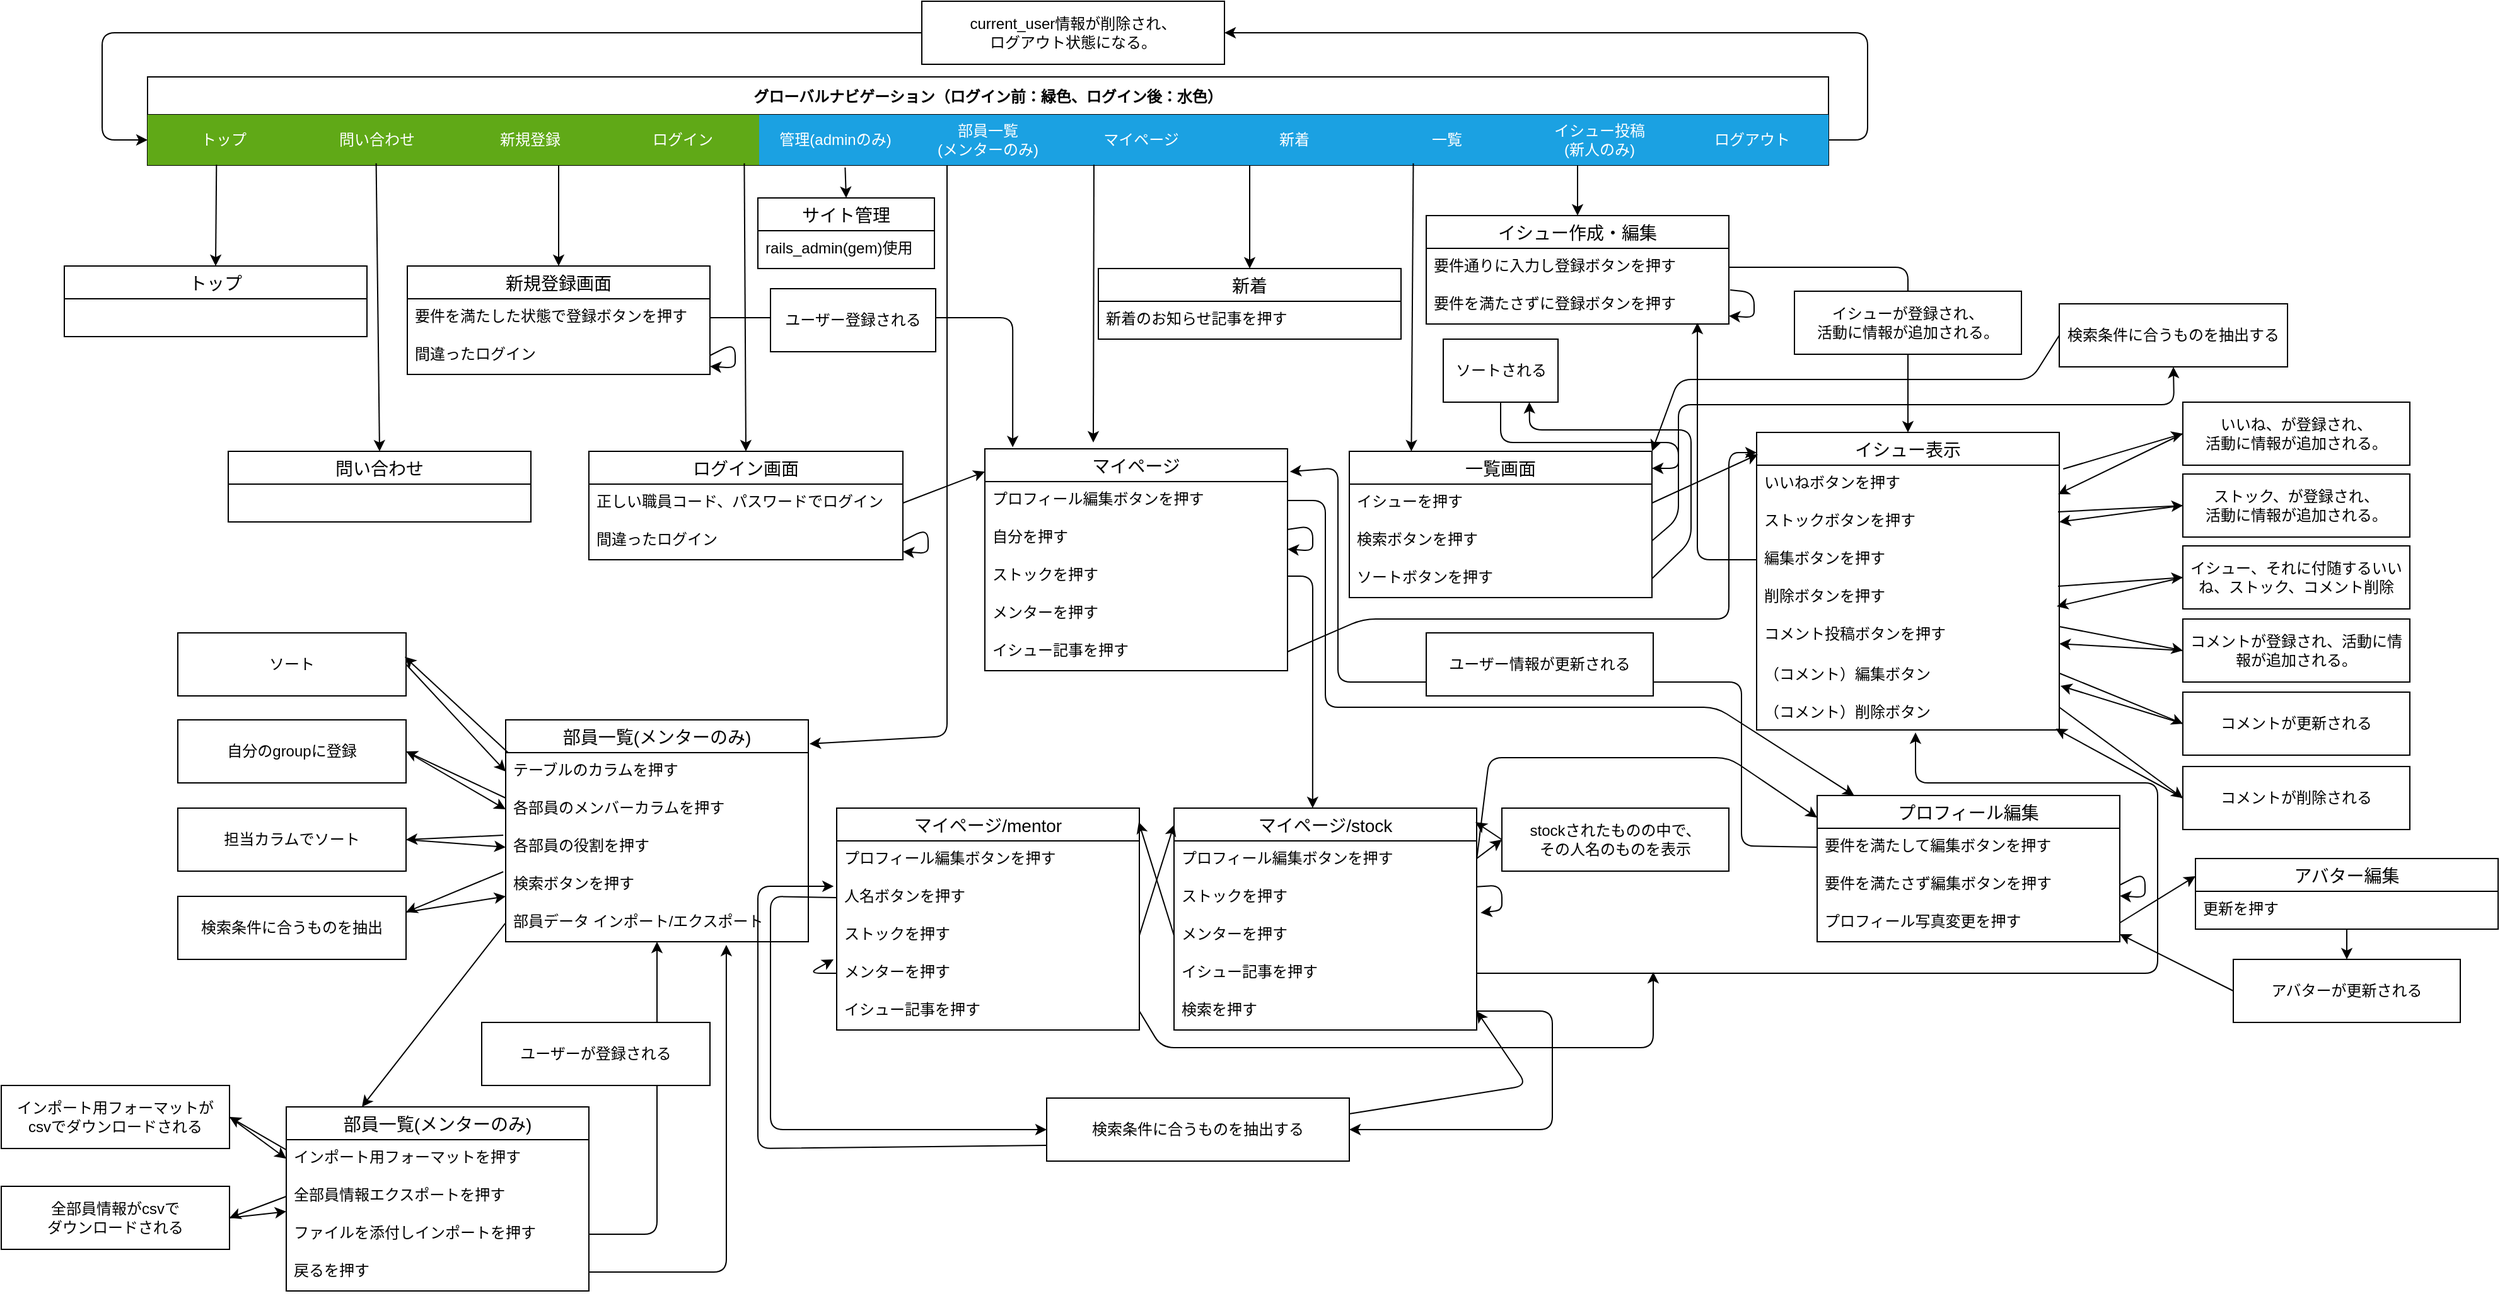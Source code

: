 <mxfile>
    <diagram id="cRrBwSt3j2hHvaJxoSrb" name="ページ1">
        <mxGraphModel dx="2307" dy="1293" grid="1" gridSize="10" guides="1" tooltips="1" connect="1" arrows="1" fold="1" page="1" pageScale="1" pageWidth="1169" pageHeight="827" background="#FFFFFF" math="0" shadow="0">
            <root>
                <mxCell id="0"/>
                <mxCell id="1" parent="0"/>
                <mxCell id="8" value="ログイン画面" style="swimlane;fontStyle=0;childLayout=stackLayout;horizontal=1;startSize=26;horizontalStack=0;resizeParent=1;resizeParentMax=0;resizeLast=0;collapsible=1;marginBottom=0;align=center;fontSize=14;" parent="1" vertex="1">
                    <mxGeometry x="-574" y="307" width="249" height="86" as="geometry"/>
                </mxCell>
                <mxCell id="9" value="正しい職員コード、パスワードでログイン" style="text;strokeColor=none;fillColor=none;spacingLeft=4;spacingRight=4;overflow=hidden;rotatable=0;points=[[0,0.5],[1,0.5]];portConstraint=eastwest;fontSize=12;" parent="8" vertex="1">
                    <mxGeometry y="26" width="249" height="30" as="geometry"/>
                </mxCell>
                <mxCell id="11" value="間違ったログイン" style="text;strokeColor=none;fillColor=none;spacingLeft=4;spacingRight=4;overflow=hidden;rotatable=0;points=[[0,0.5],[1,0.5]];portConstraint=eastwest;fontSize=12;" parent="8" vertex="1">
                    <mxGeometry y="56" width="249" height="30" as="geometry"/>
                </mxCell>
                <mxCell id="361" style="edgeStyle=none;html=1;exitX=1;exitY=0.5;exitDx=0;exitDy=0;" parent="8" source="11" target="11" edge="1">
                    <mxGeometry relative="1" as="geometry"/>
                </mxCell>
                <mxCell id="15" value="一覧画面" style="swimlane;fontStyle=0;childLayout=stackLayout;horizontal=1;startSize=26;horizontalStack=0;resizeParent=1;resizeParentMax=0;resizeLast=0;collapsible=1;marginBottom=0;align=center;fontSize=14;" parent="1" vertex="1">
                    <mxGeometry x="29" y="307" width="240" height="116" as="geometry"/>
                </mxCell>
                <mxCell id="421" value="イシューを押す" style="text;strokeColor=none;fillColor=none;spacingLeft=4;spacingRight=4;overflow=hidden;rotatable=0;points=[[0,0.5],[1,0.5]];portConstraint=eastwest;fontSize=12;" parent="15" vertex="1">
                    <mxGeometry y="26" width="240" height="30" as="geometry"/>
                </mxCell>
                <mxCell id="444" value="検索ボタンを押す" style="text;strokeColor=none;fillColor=none;spacingLeft=4;spacingRight=4;overflow=hidden;rotatable=0;points=[[0,0.5],[1,0.5]];portConstraint=eastwest;fontSize=12;fontColor=default;" parent="15" vertex="1">
                    <mxGeometry y="56" width="240" height="30" as="geometry"/>
                </mxCell>
                <mxCell id="37" value="ソートボタンを押す" style="text;strokeColor=none;fillColor=none;spacingLeft=4;spacingRight=4;overflow=hidden;rotatable=0;points=[[0,0.5],[1,0.5]];portConstraint=eastwest;fontSize=12;" parent="15" vertex="1">
                    <mxGeometry y="86" width="240" height="30" as="geometry"/>
                </mxCell>
                <mxCell id="55" value="マイページ" style="swimlane;fontStyle=0;childLayout=stackLayout;horizontal=1;startSize=26;horizontalStack=0;resizeParent=1;resizeParentMax=0;resizeLast=0;collapsible=1;marginBottom=0;align=center;fontSize=14;" parent="1" vertex="1">
                    <mxGeometry x="-260" y="305" width="240" height="176" as="geometry"/>
                </mxCell>
                <mxCell id="56" value="プロフィール編集ボタンを押す" style="text;strokeColor=none;fillColor=none;spacingLeft=4;spacingRight=4;overflow=hidden;rotatable=0;points=[[0,0.5],[1,0.5]];portConstraint=eastwest;fontSize=12;" parent="55" vertex="1">
                    <mxGeometry y="26" width="240" height="30" as="geometry"/>
                </mxCell>
                <mxCell id="57" value="自分を押す" style="text;strokeColor=none;fillColor=none;spacingLeft=4;spacingRight=4;overflow=hidden;rotatable=0;points=[[0,0.5],[1,0.5]];portConstraint=eastwest;fontSize=12;" parent="55" vertex="1">
                    <mxGeometry y="56" width="240" height="30" as="geometry"/>
                </mxCell>
                <mxCell id="58" value="ストックを押す" style="text;strokeColor=none;fillColor=none;spacingLeft=4;spacingRight=4;overflow=hidden;rotatable=0;points=[[0,0.5],[1,0.5]];portConstraint=eastwest;fontSize=12;" parent="55" vertex="1">
                    <mxGeometry y="86" width="240" height="30" as="geometry"/>
                </mxCell>
                <mxCell id="440" value="メンターを押す" style="text;spacingLeft=4;spacingRight=4;overflow=hidden;rotatable=0;points=[[0,0.5],[1,0.5]];portConstraint=eastwest;fontSize=12;" parent="55" vertex="1">
                    <mxGeometry y="116" width="240" height="30" as="geometry"/>
                </mxCell>
                <mxCell id="59" value="イシュー記事を押す" style="text;strokeColor=none;fillColor=none;spacingLeft=4;spacingRight=4;overflow=hidden;rotatable=0;points=[[0,0.5],[1,0.5]];portConstraint=eastwest;fontSize=12;" parent="55" vertex="1">
                    <mxGeometry y="146" width="240" height="30" as="geometry"/>
                </mxCell>
                <mxCell id="71" style="edgeStyle=none;html=1;exitX=1;exitY=0.267;exitDx=0;exitDy=0;exitPerimeter=0;" parent="55" source="57" target="57" edge="1">
                    <mxGeometry relative="1" as="geometry"/>
                </mxCell>
                <mxCell id="64" value="新着" style="swimlane;fontStyle=0;childLayout=stackLayout;horizontal=1;startSize=26;horizontalStack=0;resizeParent=1;resizeParentMax=0;resizeLast=0;collapsible=1;marginBottom=0;align=center;fontSize=14;" parent="1" vertex="1">
                    <mxGeometry x="-170" y="162" width="240" height="56" as="geometry"/>
                </mxCell>
                <mxCell id="65" value="新着のお知らせ記事を押す" style="text;strokeColor=none;fillColor=none;spacingLeft=4;spacingRight=4;overflow=hidden;rotatable=0;points=[[0,0.5],[1,0.5]];portConstraint=eastwest;fontSize=12;" parent="64" vertex="1">
                    <mxGeometry y="26" width="240" height="30" as="geometry"/>
                </mxCell>
                <mxCell id="72" value="マイページ/stock" style="swimlane;fontStyle=0;childLayout=stackLayout;horizontal=1;startSize=26;horizontalStack=0;resizeParent=1;resizeParentMax=0;resizeLast=0;collapsible=1;marginBottom=0;align=center;fontSize=14;" parent="1" vertex="1">
                    <mxGeometry x="-110" y="590" width="240" height="176" as="geometry"/>
                </mxCell>
                <mxCell id="73" value="プロフィール編集ボタンを押す" style="text;strokeColor=none;fillColor=none;spacingLeft=4;spacingRight=4;overflow=hidden;rotatable=0;points=[[0,0.5],[1,0.5]];portConstraint=eastwest;fontSize=12;" parent="72" vertex="1">
                    <mxGeometry y="26" width="240" height="30" as="geometry"/>
                </mxCell>
                <mxCell id="75" value="ストックを押す" style="text;strokeColor=none;fillColor=none;spacingLeft=4;spacingRight=4;overflow=hidden;rotatable=0;points=[[0,0.5],[1,0.5]];portConstraint=eastwest;fontSize=12;" parent="72" vertex="1">
                    <mxGeometry y="56" width="240" height="30" as="geometry"/>
                </mxCell>
                <mxCell id="455" value="メンターを押す" style="text;spacingLeft=4;spacingRight=4;overflow=hidden;rotatable=0;points=[[0,0.5],[1,0.5]];portConstraint=eastwest;fontSize=12;" parent="72" vertex="1">
                    <mxGeometry y="86" width="240" height="30" as="geometry"/>
                </mxCell>
                <mxCell id="76" value="イシュー記事を押す" style="text;strokeColor=none;fillColor=none;spacingLeft=4;spacingRight=4;overflow=hidden;rotatable=0;points=[[0,0.5],[1,0.5]];portConstraint=eastwest;fontSize=12;" parent="72" vertex="1">
                    <mxGeometry y="116" width="240" height="30" as="geometry"/>
                </mxCell>
                <mxCell id="104" style="edgeStyle=none;html=1;entryX=1.013;entryY=0.9;entryDx=0;entryDy=0;entryPerimeter=0;" parent="72" source="75" target="75" edge="1">
                    <mxGeometry relative="1" as="geometry"/>
                </mxCell>
                <mxCell id="461" value="検索を押す" style="text;strokeColor=none;fillColor=none;spacingLeft=4;spacingRight=4;overflow=hidden;rotatable=0;points=[[0,0.5],[1,0.5]];portConstraint=eastwest;fontSize=12;" parent="72" vertex="1">
                    <mxGeometry y="146" width="240" height="30" as="geometry"/>
                </mxCell>
                <mxCell id="79" value="イシュー作成・編集" style="swimlane;fontStyle=0;childLayout=stackLayout;horizontal=1;startSize=26;horizontalStack=0;resizeParent=1;resizeParentMax=0;resizeLast=0;collapsible=1;marginBottom=0;align=center;fontSize=14;" parent="1" vertex="1">
                    <mxGeometry x="90" y="120" width="240" height="86" as="geometry"/>
                </mxCell>
                <mxCell id="97" value="要件通りに入力し登録ボタンを押す" style="text;strokeColor=none;fillColor=none;spacingLeft=4;spacingRight=4;overflow=hidden;rotatable=0;points=[[0,0.5],[1,0.5]];portConstraint=eastwest;fontSize=12;" parent="79" vertex="1">
                    <mxGeometry y="26" width="240" height="30" as="geometry"/>
                </mxCell>
                <mxCell id="80" value="要件を満たさずに登録ボタンを押す" style="text;strokeColor=none;fillColor=none;spacingLeft=4;spacingRight=4;overflow=hidden;rotatable=0;points=[[0,0.5],[1,0.5]];portConstraint=eastwest;fontSize=12;" parent="79" vertex="1">
                    <mxGeometry y="56" width="240" height="30" as="geometry"/>
                </mxCell>
                <mxCell id="98" style="edgeStyle=none;html=1;exitX=1.004;exitY=0.1;exitDx=0;exitDy=0;exitPerimeter=0;" parent="79" source="80" target="80" edge="1">
                    <mxGeometry relative="1" as="geometry"/>
                </mxCell>
                <mxCell id="91" value="イシュー表示" style="swimlane;fontStyle=0;childLayout=stackLayout;horizontal=1;startSize=26;horizontalStack=0;resizeParent=1;resizeParentMax=0;resizeLast=0;collapsible=1;marginBottom=0;align=center;fontSize=14;" parent="1" vertex="1">
                    <mxGeometry x="352" y="292" width="240" height="236" as="geometry"/>
                </mxCell>
                <mxCell id="108" value="いいねボタンを押す" style="text;strokeColor=none;fillColor=none;spacingLeft=4;spacingRight=4;overflow=hidden;rotatable=0;points=[[0,0.5],[1,0.5]];portConstraint=eastwest;fontSize=12;" parent="91" vertex="1">
                    <mxGeometry y="26" width="240" height="30" as="geometry"/>
                </mxCell>
                <mxCell id="110" value="ストックボタンを押す" style="text;strokeColor=none;fillColor=none;spacingLeft=4;spacingRight=4;overflow=hidden;rotatable=0;points=[[0,0.5],[1,0.5]];portConstraint=eastwest;fontSize=12;" parent="91" vertex="1">
                    <mxGeometry y="56" width="240" height="30" as="geometry"/>
                </mxCell>
                <mxCell id="92" value="編集ボタンを押す" style="text;strokeColor=none;fillColor=none;spacingLeft=4;spacingRight=4;overflow=hidden;rotatable=0;points=[[0,0.5],[1,0.5]];portConstraint=eastwest;fontSize=12;" parent="91" vertex="1">
                    <mxGeometry y="86" width="240" height="30" as="geometry"/>
                </mxCell>
                <mxCell id="93" value="削除ボタンを押す" style="text;strokeColor=none;fillColor=none;spacingLeft=4;spacingRight=4;overflow=hidden;rotatable=0;points=[[0,0.5],[1,0.5]];portConstraint=eastwest;fontSize=12;" parent="91" vertex="1">
                    <mxGeometry y="116" width="240" height="30" as="geometry"/>
                </mxCell>
                <mxCell id="94" value="コメント投稿ボタンを押す" style="text;strokeColor=none;fillColor=none;spacingLeft=4;spacingRight=4;overflow=hidden;rotatable=0;points=[[0,0.5],[1,0.5]];portConstraint=eastwest;fontSize=12;" parent="91" vertex="1">
                    <mxGeometry y="146" width="240" height="30" as="geometry"/>
                </mxCell>
                <mxCell id="410" value="（コメント）編集ボタン" style="text;strokeColor=none;fillColor=none;align=left;verticalAlign=middle;spacingLeft=4;spacingRight=4;overflow=hidden;points=[[0,0.5],[1,0.5]];portConstraint=eastwest;rotatable=0;" parent="91" vertex="1">
                    <mxGeometry y="176" width="240" height="30" as="geometry"/>
                </mxCell>
                <mxCell id="411" value="（コメント）削除ボタン" style="text;strokeColor=none;fillColor=none;align=left;verticalAlign=middle;spacingLeft=4;spacingRight=4;overflow=hidden;points=[[0,0.5],[1,0.5]];portConstraint=eastwest;rotatable=0;" parent="91" vertex="1">
                    <mxGeometry y="206" width="240" height="30" as="geometry"/>
                </mxCell>
                <mxCell id="118" value="いいね、が登録され、&lt;br&gt;活動に情報が追加される。" style="whiteSpace=wrap;html=1;align=center;" parent="1" vertex="1">
                    <mxGeometry x="690" y="268" width="180" height="50" as="geometry"/>
                </mxCell>
                <mxCell id="121" value="ストック、が登録され、&lt;br&gt;活動に情報が追加される。" style="whiteSpace=wrap;html=1;align=center;" parent="1" vertex="1">
                    <mxGeometry x="690" y="325" width="180" height="50" as="geometry"/>
                </mxCell>
                <mxCell id="131" value="新規登録画面" style="swimlane;fontStyle=0;childLayout=stackLayout;horizontal=1;startSize=26;horizontalStack=0;resizeParent=1;resizeParentMax=0;resizeLast=0;collapsible=1;marginBottom=0;align=center;fontSize=14;" parent="1" vertex="1">
                    <mxGeometry x="-718" y="160" width="240" height="86" as="geometry"/>
                </mxCell>
                <mxCell id="132" value="要件を満たした状態で登録ボタンを押す" style="text;strokeColor=none;fillColor=none;spacingLeft=4;spacingRight=4;overflow=hidden;rotatable=0;points=[[0,0.5],[1,0.5]];portConstraint=eastwest;fontSize=12;" parent="131" vertex="1">
                    <mxGeometry y="26" width="240" height="30" as="geometry"/>
                </mxCell>
                <mxCell id="133" value="間違ったログイン" style="text;strokeColor=none;fillColor=none;spacingLeft=4;spacingRight=4;overflow=hidden;rotatable=0;points=[[0,0.5],[1,0.5]];portConstraint=eastwest;fontSize=12;" parent="131" vertex="1">
                    <mxGeometry y="56" width="240" height="30" as="geometry"/>
                </mxCell>
                <mxCell id="134" style="edgeStyle=none;html=1;exitX=1;exitY=0.5;exitDx=0;exitDy=0;" parent="131" source="133" target="133" edge="1">
                    <mxGeometry relative="1" as="geometry"/>
                </mxCell>
                <mxCell id="141" value="イシュー、それに付随するいいね、ストック、コメント削除" style="whiteSpace=wrap;html=1;align=center;" parent="1" vertex="1">
                    <mxGeometry x="690" y="382" width="180" height="50" as="geometry"/>
                </mxCell>
                <mxCell id="144" value="コメントが登録され、活動に情報が追加される。" style="whiteSpace=wrap;html=1;align=center;" parent="1" vertex="1">
                    <mxGeometry x="690" y="440" width="180" height="50" as="geometry"/>
                </mxCell>
                <mxCell id="160" style="edgeStyle=none;html=1;exitX=0;exitY=0.5;exitDx=0;exitDy=0;entryX=0.996;entryY=0.063;entryDx=0;entryDy=0;entryPerimeter=0;" parent="1" source="158" target="72" edge="1">
                    <mxGeometry relative="1" as="geometry"/>
                </mxCell>
                <mxCell id="158" value="stockされたものの中で、&lt;br&gt;その人名のものを表示" style="whiteSpace=wrap;html=1;align=center;" parent="1" vertex="1">
                    <mxGeometry x="150" y="590" width="180" height="50" as="geometry"/>
                </mxCell>
                <mxCell id="159" style="edgeStyle=none;html=1;exitX=1;exitY=0.5;exitDx=0;exitDy=0;entryX=0;entryY=0.5;entryDx=0;entryDy=0;" parent="1" target="158" edge="1">
                    <mxGeometry relative="1" as="geometry">
                        <mxPoint x="130" y="630" as="sourcePoint"/>
                    </mxGeometry>
                </mxCell>
                <mxCell id="173" value="プロフィール編集" style="swimlane;fontStyle=0;childLayout=stackLayout;horizontal=1;startSize=26;horizontalStack=0;resizeParent=1;resizeParentMax=0;resizeLast=0;collapsible=1;marginBottom=0;align=center;fontSize=14;" parent="1" vertex="1">
                    <mxGeometry x="400" y="580" width="240" height="116" as="geometry"/>
                </mxCell>
                <mxCell id="176" value="要件を満たして編集ボタンを押す" style="text;strokeColor=none;fillColor=none;spacingLeft=4;spacingRight=4;overflow=hidden;rotatable=0;points=[[0,0.5],[1,0.5]];portConstraint=eastwest;fontSize=12;" parent="173" vertex="1">
                    <mxGeometry y="26" width="240" height="30" as="geometry"/>
                </mxCell>
                <mxCell id="177" value="要件を満たさず編集ボタンを押す" style="text;strokeColor=none;fillColor=none;spacingLeft=4;spacingRight=4;overflow=hidden;rotatable=0;points=[[0,0.5],[1,0.5]];portConstraint=eastwest;fontSize=12;" parent="173" vertex="1">
                    <mxGeometry y="56" width="240" height="30" as="geometry"/>
                </mxCell>
                <mxCell id="179" style="edgeStyle=none;html=1;exitX=1;exitY=0.5;exitDx=0;exitDy=0;" parent="173" source="177" target="177" edge="1">
                    <mxGeometry relative="1" as="geometry"/>
                </mxCell>
                <mxCell id="469" value="プロフィール写真変更を押す" style="text;strokeColor=none;fillColor=none;spacingLeft=4;spacingRight=4;overflow=hidden;rotatable=0;points=[[0,0.5],[1,0.5]];portConstraint=eastwest;fontSize=12;" parent="173" vertex="1">
                    <mxGeometry y="86" width="240" height="30" as="geometry"/>
                </mxCell>
                <mxCell id="187" value="問い合わせ" style="swimlane;fontStyle=0;childLayout=stackLayout;horizontal=1;startSize=26;horizontalStack=0;resizeParent=1;resizeParentMax=0;resizeLast=0;collapsible=1;marginBottom=0;align=center;fontSize=14;" parent="1" vertex="1">
                    <mxGeometry x="-860" y="307" width="240" height="56" as="geometry"/>
                </mxCell>
                <mxCell id="241" value="グローバルナビゲーション（ログイン前：緑色、ログイン後：水色）" style="shape=table;startSize=30;container=1;collapsible=0;childLayout=tableLayout;fontStyle=1;align=center;pointerEvents=1;" parent="1" vertex="1">
                    <mxGeometry x="-924" y="10" width="1333" height="70" as="geometry"/>
                </mxCell>
                <mxCell id="303" value="" style="shape=partialRectangle;html=1;whiteSpace=wrap;collapsible=0;dropTarget=0;pointerEvents=0;fillColor=none;top=0;left=0;bottom=0;right=0;points=[[0,0.5],[1,0.5]];portConstraint=eastwest;" parent="241" vertex="1">
                    <mxGeometry y="30" width="1333" height="40" as="geometry"/>
                </mxCell>
                <mxCell id="313" value="トップ" style="shape=partialRectangle;html=1;whiteSpace=wrap;connectable=0;fillColor=#60a917;top=0;left=0;bottom=0;right=0;overflow=hidden;pointerEvents=1;fontColor=#ffffff;strokeColor=#2D7600;" parent="303" vertex="1">
                    <mxGeometry width="121" height="40" as="geometry">
                        <mxRectangle width="121" height="40" as="alternateBounds"/>
                    </mxGeometry>
                </mxCell>
                <mxCell id="309" value="問い合わせ" style="shape=partialRectangle;html=1;whiteSpace=wrap;connectable=0;fillColor=#60a917;top=0;left=0;bottom=0;right=0;overflow=hidden;pointerEvents=1;fontColor=#ffffff;strokeColor=#2D7600;" parent="303" vertex="1">
                    <mxGeometry x="121" width="122" height="40" as="geometry">
                        <mxRectangle width="122" height="40" as="alternateBounds"/>
                    </mxGeometry>
                </mxCell>
                <mxCell id="304" value="新規登録" style="shape=partialRectangle;html=1;whiteSpace=wrap;connectable=0;fillColor=#60a917;top=0;left=0;bottom=0;right=0;overflow=hidden;pointerEvents=1;fontColor=#ffffff;strokeColor=#2D7600;" parent="303" vertex="1">
                    <mxGeometry x="243" width="121" height="40" as="geometry">
                        <mxRectangle width="121" height="40" as="alternateBounds"/>
                    </mxGeometry>
                </mxCell>
                <mxCell id="305" value="ログイン" style="shape=partialRectangle;html=1;whiteSpace=wrap;connectable=0;fillColor=#60a917;top=0;left=0;bottom=0;right=0;overflow=hidden;pointerEvents=1;fontColor=#ffffff;strokeColor=#2D7600;" parent="303" vertex="1">
                    <mxGeometry x="364" width="121" height="40" as="geometry">
                        <mxRectangle width="121" height="40" as="alternateBounds"/>
                    </mxGeometry>
                </mxCell>
                <mxCell id="431" value="管理(adminのみ)" style="shape=partialRectangle;html=1;whiteSpace=wrap;connectable=0;fillColor=#1ba1e2;top=0;left=0;bottom=0;right=0;overflow=hidden;pointerEvents=1;fontColor=#ffffff;strokeColor=#006EAF;" parent="303" vertex="1">
                    <mxGeometry x="485" width="121" height="40" as="geometry">
                        <mxRectangle width="121" height="40" as="alternateBounds"/>
                    </mxGeometry>
                </mxCell>
                <mxCell id="328" value="部員一覧&lt;br&gt;(メンターのみ)" style="shape=partialRectangle;html=1;whiteSpace=wrap;connectable=0;fillColor=#1ba1e2;top=0;left=0;bottom=0;right=0;overflow=hidden;pointerEvents=1;fontColor=#ffffff;strokeColor=#006EAF;" parent="303" vertex="1">
                    <mxGeometry x="606" width="121" height="40" as="geometry">
                        <mxRectangle width="121" height="40" as="alternateBounds"/>
                    </mxGeometry>
                </mxCell>
                <mxCell id="329" value="マイページ" style="shape=partialRectangle;html=1;whiteSpace=wrap;connectable=0;fillColor=#1ba1e2;top=0;left=0;bottom=0;right=0;overflow=hidden;pointerEvents=1;fontColor=#ffffff;strokeColor=#006EAF;" parent="303" vertex="1">
                    <mxGeometry x="727" width="122" height="40" as="geometry">
                        <mxRectangle width="122" height="40" as="alternateBounds"/>
                    </mxGeometry>
                </mxCell>
                <mxCell id="330" value="新着" style="shape=partialRectangle;html=1;whiteSpace=wrap;connectable=0;fillColor=#1ba1e2;top=0;left=0;bottom=0;right=0;overflow=hidden;pointerEvents=1;fontColor=#ffffff;strokeColor=#006EAF;" parent="303" vertex="1">
                    <mxGeometry x="849" width="121" height="40" as="geometry">
                        <mxRectangle width="121" height="40" as="alternateBounds"/>
                    </mxGeometry>
                </mxCell>
                <mxCell id="344" value="一覧" style="shape=partialRectangle;html=1;whiteSpace=wrap;connectable=0;fillColor=#1ba1e2;top=0;left=0;bottom=0;right=0;overflow=hidden;pointerEvents=1;fontColor=#ffffff;strokeColor=#006EAF;" parent="303" vertex="1">
                    <mxGeometry x="970" width="121" height="40" as="geometry">
                        <mxRectangle width="121" height="40" as="alternateBounds"/>
                    </mxGeometry>
                </mxCell>
                <mxCell id="331" value="イシュー投稿&lt;br&gt;(新人のみ)" style="shape=partialRectangle;html=1;whiteSpace=wrap;connectable=0;fillColor=#1ba1e2;top=0;left=0;bottom=0;right=0;overflow=hidden;pointerEvents=1;fontColor=#ffffff;strokeColor=#006EAF;" parent="303" vertex="1">
                    <mxGeometry x="1091" width="121" height="40" as="geometry">
                        <mxRectangle width="121" height="40" as="alternateBounds"/>
                    </mxGeometry>
                </mxCell>
                <mxCell id="332" value="ログアウト" style="shape=partialRectangle;html=1;whiteSpace=wrap;connectable=0;fillColor=#1ba1e2;top=0;left=0;bottom=0;right=0;overflow=hidden;pointerEvents=1;fontColor=#ffffff;strokeColor=#006EAF;" parent="303" vertex="1">
                    <mxGeometry x="1212" width="121" height="40" as="geometry">
                        <mxRectangle width="121" height="40" as="alternateBounds"/>
                    </mxGeometry>
                </mxCell>
                <mxCell id="320" value="トップ" style="swimlane;fontStyle=0;childLayout=stackLayout;horizontal=1;startSize=26;horizontalStack=0;resizeParent=1;resizeParentMax=0;resizeLast=0;collapsible=1;marginBottom=0;align=center;fontSize=14;" parent="1" vertex="1">
                    <mxGeometry x="-990" y="160" width="240" height="56" as="geometry"/>
                </mxCell>
                <mxCell id="324" value="" style="endArrow=classic;html=1;exitX=0.041;exitY=0.992;exitDx=0;exitDy=0;exitPerimeter=0;entryX=0.5;entryY=0;entryDx=0;entryDy=0;" parent="1" source="303" target="320" edge="1">
                    <mxGeometry width="50" height="50" relative="1" as="geometry">
                        <mxPoint x="-650" y="250" as="sourcePoint"/>
                        <mxPoint x="-600" y="200" as="targetPoint"/>
                    </mxGeometry>
                </mxCell>
                <mxCell id="325" value="" style="endArrow=classic;html=1;entryX=0.5;entryY=0;entryDx=0;entryDy=0;exitX=0.136;exitY=0.964;exitDx=0;exitDy=0;exitPerimeter=0;" parent="1" source="303" target="187" edge="1">
                    <mxGeometry width="50" height="50" relative="1" as="geometry">
                        <mxPoint x="-650" y="250" as="sourcePoint"/>
                        <mxPoint x="-600" y="200" as="targetPoint"/>
                    </mxGeometry>
                </mxCell>
                <mxCell id="326" value="" style="endArrow=classic;html=1;entryX=0.5;entryY=0;entryDx=0;entryDy=0;" parent="1" target="131" edge="1">
                    <mxGeometry width="50" height="50" relative="1" as="geometry">
                        <mxPoint x="-598" y="80" as="sourcePoint"/>
                        <mxPoint x="-600" y="200" as="targetPoint"/>
                    </mxGeometry>
                </mxCell>
                <mxCell id="327" value="" style="endArrow=classic;html=1;exitX=0.355;exitY=0.964;exitDx=0;exitDy=0;exitPerimeter=0;entryX=0.5;entryY=0;entryDx=0;entryDy=0;" parent="1" source="303" target="8" edge="1">
                    <mxGeometry width="50" height="50" relative="1" as="geometry">
                        <mxPoint x="-150" y="250" as="sourcePoint"/>
                        <mxPoint x="-100" y="200" as="targetPoint"/>
                    </mxGeometry>
                </mxCell>
                <mxCell id="345" value="" style="endArrow=classic;html=1;entryX=0.5;entryY=0;entryDx=0;entryDy=0;" parent="1" target="64" edge="1">
                    <mxGeometry width="50" height="50" relative="1" as="geometry">
                        <mxPoint x="-50" y="80" as="sourcePoint"/>
                        <mxPoint x="-80" y="140" as="targetPoint"/>
                    </mxGeometry>
                </mxCell>
                <mxCell id="347" value="部員一覧(メンターのみ)" style="swimlane;fontStyle=0;childLayout=stackLayout;horizontal=1;startSize=26;horizontalStack=0;resizeParent=1;resizeParentMax=0;resizeLast=0;collapsible=1;marginBottom=0;align=center;fontSize=14;" parent="1" vertex="1">
                    <mxGeometry x="-640" y="520" width="240" height="176" as="geometry"/>
                </mxCell>
                <mxCell id="348" value="テーブルのカラムを押す" style="text;strokeColor=none;fillColor=none;spacingLeft=4;spacingRight=4;overflow=hidden;rotatable=0;points=[[0,0.5],[1,0.5]];portConstraint=eastwest;fontSize=12;" parent="347" vertex="1">
                    <mxGeometry y="26" width="240" height="30" as="geometry"/>
                </mxCell>
                <mxCell id="349" value="各部員のメンバーカラムを押す" style="text;strokeColor=none;fillColor=none;spacingLeft=4;spacingRight=4;overflow=hidden;rotatable=0;points=[[0,0.5],[1,0.5]];portConstraint=eastwest;fontSize=12;" parent="347" vertex="1">
                    <mxGeometry y="56" width="240" height="30" as="geometry"/>
                </mxCell>
                <mxCell id="351" value="各部員の役割を押す" style="text;strokeColor=none;fillColor=none;spacingLeft=4;spacingRight=4;overflow=hidden;rotatable=0;points=[[0,0.5],[1,0.5]];portConstraint=eastwest;fontSize=12;" parent="347" vertex="1">
                    <mxGeometry y="86" width="240" height="30" as="geometry"/>
                </mxCell>
                <mxCell id="479" value="検索ボタンを押す" style="text;strokeColor=none;fillColor=none;spacingLeft=4;spacingRight=4;overflow=hidden;rotatable=0;points=[[0,0.5],[1,0.5]];portConstraint=eastwest;fontSize=12;" vertex="1" parent="347">
                    <mxGeometry y="116" width="240" height="30" as="geometry"/>
                </mxCell>
                <mxCell id="480" value="部員データ インポート/エクスポート" style="text;strokeColor=none;fillColor=none;spacingLeft=4;spacingRight=4;overflow=hidden;rotatable=0;points=[[0,0.5],[1,0.5]];portConstraint=eastwest;fontSize=12;" vertex="1" parent="347">
                    <mxGeometry y="146" width="240" height="30" as="geometry"/>
                </mxCell>
                <mxCell id="353" value="" style="endArrow=classic;html=1;entryX=1.004;entryY=0.108;entryDx=0;entryDy=0;entryPerimeter=0;" parent="1" target="347" edge="1">
                    <mxGeometry width="50" height="50" relative="1" as="geometry">
                        <mxPoint x="-290" y="80" as="sourcePoint"/>
                        <mxPoint x="-280" y="260" as="targetPoint"/>
                        <Array as="points">
                            <mxPoint x="-290" y="533"/>
                        </Array>
                    </mxGeometry>
                </mxCell>
                <mxCell id="354" value="" style="endArrow=classic;html=1;exitX=0.563;exitY=0.992;exitDx=0;exitDy=0;exitPerimeter=0;" parent="1" source="303" edge="1">
                    <mxGeometry width="50" height="50" relative="1" as="geometry">
                        <mxPoint x="-260" y="270" as="sourcePoint"/>
                        <mxPoint x="-174" y="300" as="targetPoint"/>
                    </mxGeometry>
                </mxCell>
                <mxCell id="358" value="自分のgroupに登録" style="whiteSpace=wrap;html=1;align=center;" parent="1" vertex="1">
                    <mxGeometry x="-900" y="520" width="181" height="50" as="geometry"/>
                </mxCell>
                <mxCell id="359" style="edgeStyle=none;html=1;exitX=1;exitY=0.5;exitDx=0;exitDy=0;entryX=0;entryY=0.103;entryDx=0;entryDy=0;entryPerimeter=0;" parent="1" source="9" target="55" edge="1">
                    <mxGeometry relative="1" as="geometry"/>
                </mxCell>
                <mxCell id="366" value="" style="endArrow=classic;html=1;entryX=0.5;entryY=0;entryDx=0;entryDy=0;" parent="1" target="79" edge="1">
                    <mxGeometry width="50" height="50" relative="1" as="geometry">
                        <mxPoint x="210" y="80" as="sourcePoint"/>
                        <mxPoint x="167" y="120" as="targetPoint"/>
                    </mxGeometry>
                </mxCell>
                <mxCell id="367" value="" style="endArrow=classic;html=1;exitX=0.753;exitY=0.964;exitDx=0;exitDy=0;exitPerimeter=0;entryX=0.205;entryY=0;entryDx=0;entryDy=0;entryPerimeter=0;" parent="1" source="303" target="15" edge="1">
                    <mxGeometry width="50" height="50" relative="1" as="geometry">
                        <mxPoint x="200" y="120" as="sourcePoint"/>
                        <mxPoint x="250" y="70" as="targetPoint"/>
                    </mxGeometry>
                </mxCell>
                <mxCell id="369" value="" style="endArrow=classic;html=1;entryX=1;entryY=0.5;entryDx=0;entryDy=0;exitX=0;exitY=0.2;exitDx=0;exitDy=0;exitPerimeter=0;" parent="1" source="349" target="358" edge="1">
                    <mxGeometry width="50" height="50" relative="1" as="geometry">
                        <mxPoint x="-540" y="709" as="sourcePoint"/>
                        <mxPoint x="-490" y="659" as="targetPoint"/>
                    </mxGeometry>
                </mxCell>
                <mxCell id="370" value="" style="endArrow=classic;html=1;exitX=1;exitY=0.5;exitDx=0;exitDy=0;entryX=0;entryY=0.5;entryDx=0;entryDy=0;" parent="1" source="358" target="349" edge="1">
                    <mxGeometry width="50" height="50" relative="1" as="geometry">
                        <mxPoint x="-540" y="709" as="sourcePoint"/>
                        <mxPoint x="-490" y="659" as="targetPoint"/>
                    </mxGeometry>
                </mxCell>
                <mxCell id="372" value="ソート" style="whiteSpace=wrap;html=1;align=center;" parent="1" vertex="1">
                    <mxGeometry x="-900" y="451" width="181" height="50" as="geometry"/>
                </mxCell>
                <mxCell id="373" value="" style="endArrow=classic;html=1;exitX=0.008;exitY=0;exitDx=0;exitDy=0;exitPerimeter=0;" parent="1" source="348" edge="1">
                    <mxGeometry width="50" height="50" relative="1" as="geometry">
                        <mxPoint x="-540" y="709" as="sourcePoint"/>
                        <mxPoint x="-720" y="470" as="targetPoint"/>
                    </mxGeometry>
                </mxCell>
                <mxCell id="374" value="" style="endArrow=classic;html=1;exitX=1;exitY=0.5;exitDx=0;exitDy=0;entryX=0;entryY=0.5;entryDx=0;entryDy=0;" parent="1" source="372" target="348" edge="1">
                    <mxGeometry width="50" height="50" relative="1" as="geometry">
                        <mxPoint x="-540" y="709" as="sourcePoint"/>
                        <mxPoint x="-640" y="561" as="targetPoint"/>
                    </mxGeometry>
                </mxCell>
                <mxCell id="377" value="" style="edgeStyle=segmentEdgeStyle;endArrow=classic;html=1;exitX=1;exitY=0.5;exitDx=0;exitDy=0;entryX=0.092;entryY=-0.007;entryDx=0;entryDy=0;entryPerimeter=0;" parent="1" source="132" target="55" edge="1">
                    <mxGeometry width="50" height="50" relative="1" as="geometry">
                        <mxPoint x="-450" y="220" as="sourcePoint"/>
                        <mxPoint x="-400" y="170" as="targetPoint"/>
                    </mxGeometry>
                </mxCell>
                <mxCell id="128" value="current_user情報が削除され、&lt;br&gt;ログアウト状態になる。" style="whiteSpace=wrap;html=1;align=center;" parent="1" vertex="1">
                    <mxGeometry x="-310" y="-50" width="240" height="50" as="geometry"/>
                </mxCell>
                <mxCell id="378" value="" style="edgeStyle=segmentEdgeStyle;endArrow=classic;html=1;exitX=1;exitY=0.5;exitDx=0;exitDy=0;entryX=1;entryY=0.5;entryDx=0;entryDy=0;" parent="1" source="303" target="128" edge="1">
                    <mxGeometry width="50" height="50" relative="1" as="geometry">
                        <mxPoint x="352" y="60" as="sourcePoint"/>
                        <mxPoint x="-10" y="-30" as="targetPoint"/>
                        <Array as="points">
                            <mxPoint x="440" y="60"/>
                            <mxPoint x="440" y="-25"/>
                        </Array>
                    </mxGeometry>
                </mxCell>
                <mxCell id="379" value="" style="edgeStyle=segmentEdgeStyle;endArrow=classic;html=1;exitX=0;exitY=0.5;exitDx=0;exitDy=0;entryX=0;entryY=0.5;entryDx=0;entryDy=0;" parent="1" source="128" target="303" edge="1">
                    <mxGeometry width="50" height="50" relative="1" as="geometry">
                        <mxPoint x="-430" y="90" as="sourcePoint"/>
                        <mxPoint x="-900" y="50" as="targetPoint"/>
                        <Array as="points">
                            <mxPoint x="-960" y="-25"/>
                            <mxPoint x="-960" y="60"/>
                        </Array>
                    </mxGeometry>
                </mxCell>
                <mxCell id="380" style="edgeStyle=none;html=1;entryX=0.004;entryY=0.074;entryDx=0;entryDy=0;entryPerimeter=0;exitX=1;exitY=0.5;exitDx=0;exitDy=0;" parent="1" source="421" target="91" edge="1">
                    <mxGeometry relative="1" as="geometry"/>
                </mxCell>
                <mxCell id="382" style="edgeStyle=none;html=1;exitX=1;exitY=0.5;exitDx=0;exitDy=0;entryX=0;entryY=0.151;entryDx=0;entryDy=0;entryPerimeter=0;" parent="1" source="73" target="173" edge="1">
                    <mxGeometry relative="1" as="geometry">
                        <mxPoint x="370" y="520" as="targetPoint"/>
                        <Array as="points">
                            <mxPoint x="140" y="550"/>
                            <mxPoint x="330" y="550"/>
                        </Array>
                    </mxGeometry>
                </mxCell>
                <mxCell id="383" style="edgeStyle=none;html=1;exitX=0;exitY=0.5;exitDx=0;exitDy=0;entryX=1.008;entryY=0.103;entryDx=0;entryDy=0;entryPerimeter=0;" parent="1" source="176" target="55" edge="1">
                    <mxGeometry relative="1" as="geometry">
                        <mxPoint x="340" y="410" as="targetPoint"/>
                        <Array as="points">
                            <mxPoint x="340" y="620"/>
                            <mxPoint x="340" y="490"/>
                            <mxPoint x="20" y="490"/>
                            <mxPoint x="20" y="380"/>
                            <mxPoint x="20" y="320"/>
                        </Array>
                    </mxGeometry>
                </mxCell>
                <mxCell id="384" value="ユーザー情報が更新される" style="whiteSpace=wrap;html=1;align=center;" parent="1" vertex="1">
                    <mxGeometry x="90" y="451" width="180" height="50" as="geometry"/>
                </mxCell>
                <mxCell id="385" style="edgeStyle=none;html=1;exitX=1;exitY=0.5;exitDx=0;exitDy=0;" parent="1" source="56" target="173" edge="1">
                    <mxGeometry relative="1" as="geometry">
                        <Array as="points">
                            <mxPoint x="10" y="346"/>
                            <mxPoint x="10" y="510"/>
                            <mxPoint x="320" y="510"/>
                        </Array>
                    </mxGeometry>
                </mxCell>
                <mxCell id="388" style="edgeStyle=none;html=1;exitX=1.013;exitY=0.1;exitDx=0;exitDy=0;exitPerimeter=0;entryX=0;entryY=0.5;entryDx=0;entryDy=0;" parent="1" source="108" target="118" edge="1">
                    <mxGeometry relative="1" as="geometry">
                        <mxPoint x="630" y="310" as="targetPoint"/>
                    </mxGeometry>
                </mxCell>
                <mxCell id="389" value="" style="endArrow=classic;html=1;exitX=0;exitY=0.5;exitDx=0;exitDy=0;entryX=0.996;entryY=0.767;entryDx=0;entryDy=0;entryPerimeter=0;" parent="1" source="118" target="108" edge="1">
                    <mxGeometry width="50" height="50" relative="1" as="geometry">
                        <mxPoint x="420" y="450" as="sourcePoint"/>
                        <mxPoint x="470" y="400" as="targetPoint"/>
                    </mxGeometry>
                </mxCell>
                <mxCell id="390" style="edgeStyle=none;html=1;exitX=1;exitY=0.5;exitDx=0;exitDy=0;" parent="1" source="76" edge="1">
                    <mxGeometry relative="1" as="geometry">
                        <mxPoint x="478" y="530" as="targetPoint"/>
                        <Array as="points">
                            <mxPoint x="670" y="721"/>
                            <mxPoint x="670" y="570"/>
                            <mxPoint x="478" y="570"/>
                        </Array>
                    </mxGeometry>
                </mxCell>
                <mxCell id="396" value="担当カラムでソート" style="whiteSpace=wrap;html=1;align=center;" parent="1" vertex="1">
                    <mxGeometry x="-900" y="590" width="181" height="50" as="geometry"/>
                </mxCell>
                <mxCell id="397" value="" style="endArrow=classic;html=1;entryX=0;entryY=0.5;entryDx=0;entryDy=0;exitX=1;exitY=0.5;exitDx=0;exitDy=0;" parent="1" target="351" edge="1" source="396">
                    <mxGeometry width="50" height="50" relative="1" as="geometry">
                        <mxPoint x="-720" y="641" as="sourcePoint"/>
                        <mxPoint x="-680" y="740" as="targetPoint"/>
                    </mxGeometry>
                </mxCell>
                <mxCell id="402" value="" style="endArrow=classic;html=1;entryX=1;entryY=0.5;entryDx=0;entryDy=0;exitX=-0.008;exitY=0.183;exitDx=0;exitDy=0;exitPerimeter=0;" parent="1" target="396" edge="1" source="351">
                    <mxGeometry width="50" height="50" relative="1" as="geometry">
                        <mxPoint x="-640" y="636.99" as="sourcePoint"/>
                        <mxPoint x="-719" y="620" as="targetPoint"/>
                    </mxGeometry>
                </mxCell>
                <mxCell id="404" value="" style="endArrow=classic;html=1;exitX=0.996;exitY=0.233;exitDx=0;exitDy=0;entryX=0;entryY=0.5;entryDx=0;entryDy=0;exitPerimeter=0;" parent="1" source="110" target="121" edge="1">
                    <mxGeometry width="50" height="50" relative="1" as="geometry">
                        <mxPoint x="650" y="540" as="sourcePoint"/>
                        <mxPoint x="700" y="490" as="targetPoint"/>
                    </mxGeometry>
                </mxCell>
                <mxCell id="406" value="" style="endArrow=classic;html=1;exitX=0;exitY=0.5;exitDx=0;exitDy=0;entryX=1;entryY=0.5;entryDx=0;entryDy=0;" parent="1" source="121" target="110" edge="1">
                    <mxGeometry width="50" height="50" relative="1" as="geometry">
                        <mxPoint x="570" y="410" as="sourcePoint"/>
                        <mxPoint x="620" y="360" as="targetPoint"/>
                    </mxGeometry>
                </mxCell>
                <mxCell id="407" style="edgeStyle=none;html=1;exitX=0;exitY=0.5;exitDx=0;exitDy=0;entryX=0.896;entryY=0.967;entryDx=0;entryDy=0;entryPerimeter=0;" parent="1" source="92" target="80" edge="1">
                    <mxGeometry relative="1" as="geometry">
                        <Array as="points">
                            <mxPoint x="305" y="393"/>
                        </Array>
                    </mxGeometry>
                </mxCell>
                <mxCell id="408" style="edgeStyle=none;html=1;exitX=0.996;exitY=0.2;exitDx=0;exitDy=0;entryX=0;entryY=0.5;entryDx=0;entryDy=0;exitPerimeter=0;" parent="1" source="93" target="141" edge="1">
                    <mxGeometry relative="1" as="geometry"/>
                </mxCell>
                <mxCell id="409" value="" style="endArrow=classic;html=1;exitX=0;exitY=0.5;exitDx=0;exitDy=0;" parent="1" source="141" edge="1">
                    <mxGeometry width="50" height="50" relative="1" as="geometry">
                        <mxPoint x="380" y="360" as="sourcePoint"/>
                        <mxPoint x="590" y="430" as="targetPoint"/>
                    </mxGeometry>
                </mxCell>
                <mxCell id="412" value="コメントが更新される" style="whiteSpace=wrap;html=1;align=center;" parent="1" vertex="1">
                    <mxGeometry x="690" y="498" width="180" height="50" as="geometry"/>
                </mxCell>
                <mxCell id="413" value="コメントが削除される" style="whiteSpace=wrap;html=1;align=center;" parent="1" vertex="1">
                    <mxGeometry x="690" y="557" width="180" height="50" as="geometry"/>
                </mxCell>
                <mxCell id="414" value="" style="endArrow=classic;html=1;entryX=0;entryY=0.5;entryDx=0;entryDy=0;exitX=1;exitY=0.267;exitDx=0;exitDy=0;exitPerimeter=0;" parent="1" source="94" target="144" edge="1">
                    <mxGeometry width="50" height="50" relative="1" as="geometry">
                        <mxPoint x="630" y="440" as="sourcePoint"/>
                        <mxPoint x="650" y="450" as="targetPoint"/>
                    </mxGeometry>
                </mxCell>
                <mxCell id="415" value="" style="endArrow=classic;html=1;exitX=0;exitY=0.5;exitDx=0;exitDy=0;" parent="1" source="144" target="94" edge="1">
                    <mxGeometry width="50" height="50" relative="1" as="geometry">
                        <mxPoint x="600" y="500" as="sourcePoint"/>
                        <mxPoint x="650" y="450" as="targetPoint"/>
                    </mxGeometry>
                </mxCell>
                <mxCell id="416" value="" style="endArrow=classic;html=1;exitX=1;exitY=0.5;exitDx=0;exitDy=0;entryX=0;entryY=0.5;entryDx=0;entryDy=0;" parent="1" source="410" target="412" edge="1">
                    <mxGeometry width="50" height="50" relative="1" as="geometry">
                        <mxPoint x="640" y="557" as="sourcePoint"/>
                        <mxPoint x="690" y="507" as="targetPoint"/>
                    </mxGeometry>
                </mxCell>
                <mxCell id="417" value="" style="endArrow=classic;html=1;entryX=1.004;entryY=-0.167;entryDx=0;entryDy=0;entryPerimeter=0;exitX=0;exitY=0.5;exitDx=0;exitDy=0;" parent="1" source="412" target="411" edge="1">
                    <mxGeometry width="50" height="50" relative="1" as="geometry">
                        <mxPoint x="600" y="578" as="sourcePoint"/>
                        <mxPoint x="650" y="528" as="targetPoint"/>
                    </mxGeometry>
                </mxCell>
                <mxCell id="418" value="" style="endArrow=classic;html=1;entryX=0;entryY=0.5;entryDx=0;entryDy=0;" parent="1" target="413" edge="1">
                    <mxGeometry width="50" height="50" relative="1" as="geometry">
                        <mxPoint x="592" y="510" as="sourcePoint"/>
                        <mxPoint x="642" y="460" as="targetPoint"/>
                    </mxGeometry>
                </mxCell>
                <mxCell id="419" value="" style="endArrow=classic;html=1;exitX=0;exitY=0.5;exitDx=0;exitDy=0;entryX=0.988;entryY=0.967;entryDx=0;entryDy=0;entryPerimeter=0;" parent="1" source="413" target="411" edge="1">
                    <mxGeometry width="50" height="50" relative="1" as="geometry">
                        <mxPoint x="380" y="520" as="sourcePoint"/>
                        <mxPoint x="430" y="470" as="targetPoint"/>
                    </mxGeometry>
                </mxCell>
                <mxCell id="446" style="edgeStyle=none;html=1;exitX=0;exitY=0.5;exitDx=0;exitDy=0;entryX=1;entryY=0;entryDx=0;entryDy=0;fontColor=default;" parent="1" source="148" target="15" edge="1">
                    <mxGeometry relative="1" as="geometry">
                        <Array as="points">
                            <mxPoint x="570" y="250"/>
                            <mxPoint x="290" y="250"/>
                        </Array>
                    </mxGeometry>
                </mxCell>
                <mxCell id="148" value="検索条件に合うものを抽出する" style="whiteSpace=wrap;html=1;align=center;" parent="1" vertex="1">
                    <mxGeometry x="592" y="190" width="181" height="50" as="geometry"/>
                </mxCell>
                <mxCell id="425" value="" style="edgeStyle=segmentEdgeStyle;endArrow=classic;html=1;exitX=1;exitY=0.5;exitDx=0;exitDy=0;entryX=0.5;entryY=0;entryDx=0;entryDy=0;" parent="1" source="97" target="91" edge="1">
                    <mxGeometry width="50" height="50" relative="1" as="geometry">
                        <mxPoint x="150" y="370" as="sourcePoint"/>
                        <mxPoint x="200" y="320" as="targetPoint"/>
                    </mxGeometry>
                </mxCell>
                <mxCell id="107" value="イシューが登録され、&lt;br&gt;活動に情報が追加される。" style="whiteSpace=wrap;html=1;align=center;" parent="1" vertex="1">
                    <mxGeometry x="382" y="180" width="180" height="50" as="geometry"/>
                </mxCell>
                <mxCell id="375" value="ユーザー登録される" style="whiteSpace=wrap;html=1;align=center;" parent="1" vertex="1">
                    <mxGeometry x="-430" y="178" width="131" height="50" as="geometry"/>
                </mxCell>
                <mxCell id="426" style="edgeStyle=none;html=1;exitX=1;exitY=0.5;exitDx=0;exitDy=0;entryX=0.458;entryY=0;entryDx=0;entryDy=0;entryPerimeter=0;" parent="1" source="58" target="72" edge="1">
                    <mxGeometry relative="1" as="geometry">
                        <Array as="points">
                            <mxPoint y="406"/>
                        </Array>
                    </mxGeometry>
                </mxCell>
                <mxCell id="427" style="edgeStyle=none;html=1;entryX=0;entryY=0.068;entryDx=0;entryDy=0;entryPerimeter=0;exitX=1;exitY=0.5;exitDx=0;exitDy=0;" parent="1" source="59" target="91" edge="1">
                    <mxGeometry relative="1" as="geometry">
                        <Array as="points">
                            <mxPoint x="40" y="440"/>
                            <mxPoint x="330" y="440"/>
                            <mxPoint x="330" y="308"/>
                        </Array>
                    </mxGeometry>
                </mxCell>
                <mxCell id="428" style="edgeStyle=none;html=1;exitX=1;exitY=0.5;exitDx=0;exitDy=0;entryX=0.75;entryY=1;entryDx=0;entryDy=0;" parent="1" source="37" target="429" edge="1">
                    <mxGeometry relative="1" as="geometry">
                        <mxPoint x="160" y="260" as="targetPoint"/>
                        <Array as="points">
                            <mxPoint x="300" y="378"/>
                            <mxPoint x="300" y="290"/>
                            <mxPoint x="172" y="290"/>
                        </Array>
                    </mxGeometry>
                </mxCell>
                <mxCell id="429" value="ソートされる" style="whiteSpace=wrap;html=1;align=center;" parent="1" vertex="1">
                    <mxGeometry x="103.5" y="218" width="91" height="50" as="geometry"/>
                </mxCell>
                <mxCell id="430" value="" style="edgeStyle=segmentEdgeStyle;endArrow=classic;html=1;exitX=0.5;exitY=1;exitDx=0;exitDy=0;entryX=1;entryY=0.116;entryDx=0;entryDy=0;entryPerimeter=0;" parent="1" source="429" target="15" edge="1">
                    <mxGeometry width="50" height="50" relative="1" as="geometry">
                        <mxPoint x="340" y="290" as="sourcePoint"/>
                        <mxPoint x="270" y="370" as="targetPoint"/>
                        <Array as="points">
                            <mxPoint x="149" y="300"/>
                            <mxPoint x="290" y="300"/>
                            <mxPoint x="290" y="321"/>
                        </Array>
                    </mxGeometry>
                </mxCell>
                <mxCell id="432" value="サイト管理" style="swimlane;fontStyle=0;childLayout=stackLayout;horizontal=1;startSize=26;horizontalStack=0;resizeParent=1;resizeParentMax=0;resizeLast=0;collapsible=1;marginBottom=0;align=center;fontSize=14;" parent="1" vertex="1">
                    <mxGeometry x="-440" y="106" width="140" height="56" as="geometry"/>
                </mxCell>
                <mxCell id="433" value="rails_admin(gem)使用" style="text;strokeColor=none;fillColor=none;spacingLeft=4;spacingRight=4;overflow=hidden;rotatable=0;points=[[0,0.5],[1,0.5]];portConstraint=eastwest;fontSize=12;" parent="432" vertex="1">
                    <mxGeometry y="26" width="140" height="30" as="geometry"/>
                </mxCell>
                <mxCell id="435" value="" style="endArrow=classic;html=1;fontColor=#66FF66;exitX=0.415;exitY=1.047;exitDx=0;exitDy=0;exitPerimeter=0;entryX=0.5;entryY=0;entryDx=0;entryDy=0;" parent="1" source="303" target="432" edge="1">
                    <mxGeometry width="50" height="50" relative="1" as="geometry">
                        <mxPoint x="-210" y="160" as="sourcePoint"/>
                        <mxPoint x="-160" y="110" as="targetPoint"/>
                    </mxGeometry>
                </mxCell>
                <mxCell id="445" style="edgeStyle=none;html=1;entryX=0.5;entryY=1;entryDx=0;entryDy=0;fontColor=default;exitX=1;exitY=0.5;exitDx=0;exitDy=0;" parent="1" source="444" target="148" edge="1">
                    <mxGeometry relative="1" as="geometry">
                        <Array as="points">
                            <mxPoint x="290" y="360"/>
                            <mxPoint x="290" y="270"/>
                            <mxPoint x="683" y="270"/>
                        </Array>
                    </mxGeometry>
                </mxCell>
                <mxCell id="466" style="edgeStyle=none;html=1;exitX=1;exitY=0.25;exitDx=0;exitDy=0;entryX=1;entryY=0.5;entryDx=0;entryDy=0;fontColor=default;" parent="1" source="447" target="461" edge="1">
                    <mxGeometry relative="1" as="geometry">
                        <Array as="points">
                            <mxPoint x="170" y="810"/>
                        </Array>
                    </mxGeometry>
                </mxCell>
                <mxCell id="468" style="edgeStyle=none;html=1;exitX=0;exitY=0.75;exitDx=0;exitDy=0;entryX=-0.01;entryY=0.2;entryDx=0;entryDy=0;fontColor=default;entryPerimeter=0;" parent="1" source="447" target="453" edge="1">
                    <mxGeometry relative="1" as="geometry">
                        <Array as="points">
                            <mxPoint x="-440" y="860"/>
                            <mxPoint x="-440" y="760"/>
                            <mxPoint x="-440" y="652"/>
                        </Array>
                    </mxGeometry>
                </mxCell>
                <mxCell id="447" value="検索条件に合うものを抽出する" style="whiteSpace=wrap;html=1;align=center;" parent="1" vertex="1">
                    <mxGeometry x="-211" y="820" width="240" height="50" as="geometry"/>
                </mxCell>
                <mxCell id="448" value="マイページ/mentor" style="swimlane;fontStyle=0;childLayout=stackLayout;horizontal=1;startSize=26;horizontalStack=0;resizeParent=1;resizeParentMax=0;resizeLast=0;collapsible=1;marginBottom=0;align=center;fontSize=14;" parent="1" vertex="1">
                    <mxGeometry x="-377.5" y="590" width="240" height="176" as="geometry"/>
                </mxCell>
                <mxCell id="449" value="プロフィール編集ボタンを押す" style="text;strokeColor=none;fillColor=none;spacingLeft=4;spacingRight=4;overflow=hidden;rotatable=0;points=[[0,0.5],[1,0.5]];portConstraint=eastwest;fontSize=12;" parent="448" vertex="1">
                    <mxGeometry y="26" width="240" height="30" as="geometry"/>
                </mxCell>
                <mxCell id="453" value="人名ボタンを押す" style="text;strokeColor=none;fillColor=none;spacingLeft=4;spacingRight=4;overflow=hidden;rotatable=0;points=[[0,0.5],[1,0.5]];portConstraint=eastwest;fontSize=12;" parent="448" vertex="1">
                    <mxGeometry y="56" width="240" height="30" as="geometry"/>
                </mxCell>
                <mxCell id="450" value="ストックを押す" style="text;strokeColor=none;fillColor=none;spacingLeft=4;spacingRight=4;overflow=hidden;rotatable=0;points=[[0,0.5],[1,0.5]];portConstraint=eastwest;fontSize=12;" parent="448" vertex="1">
                    <mxGeometry y="86" width="240" height="30" as="geometry"/>
                </mxCell>
                <mxCell id="454" value="メンターを押す" style="text;spacingLeft=4;spacingRight=4;overflow=hidden;rotatable=0;points=[[0,0.5],[1,0.5]];portConstraint=eastwest;fontSize=12;" parent="448" vertex="1">
                    <mxGeometry y="116" width="240" height="30" as="geometry"/>
                </mxCell>
                <mxCell id="451" value="イシュー記事を押す" style="text;strokeColor=none;fillColor=none;spacingLeft=4;spacingRight=4;overflow=hidden;rotatable=0;points=[[0,0.5],[1,0.5]];portConstraint=eastwest;fontSize=12;" parent="448" vertex="1">
                    <mxGeometry y="146" width="240" height="30" as="geometry"/>
                </mxCell>
                <mxCell id="456" style="edgeStyle=none;html=1;fontColor=default;exitX=1;exitY=0.5;exitDx=0;exitDy=0;" parent="1" source="451" edge="1">
                    <mxGeometry relative="1" as="geometry">
                        <mxPoint x="270" y="720" as="targetPoint"/>
                        <Array as="points">
                            <mxPoint x="-120" y="780"/>
                            <mxPoint x="270" y="780"/>
                            <mxPoint x="270" y="751"/>
                        </Array>
                    </mxGeometry>
                </mxCell>
                <mxCell id="458" style="edgeStyle=none;html=1;exitX=0;exitY=0.5;exitDx=0;exitDy=0;fontColor=default;" parent="1" source="454" edge="1">
                    <mxGeometry relative="1" as="geometry">
                        <mxPoint x="-380" y="710" as="targetPoint"/>
                        <Array as="points">
                            <mxPoint x="-400" y="721"/>
                        </Array>
                    </mxGeometry>
                </mxCell>
                <mxCell id="459" style="edgeStyle=none;html=1;exitX=1;exitY=0.5;exitDx=0;exitDy=0;entryX=0;entryY=0.075;entryDx=0;entryDy=0;entryPerimeter=0;fontColor=default;" parent="1" source="450" target="72" edge="1">
                    <mxGeometry relative="1" as="geometry"/>
                </mxCell>
                <mxCell id="460" style="edgeStyle=none;html=1;exitX=0;exitY=0.5;exitDx=0;exitDy=0;entryX=0.998;entryY=0.063;entryDx=0;entryDy=0;entryPerimeter=0;fontColor=default;" parent="1" source="455" target="448" edge="1">
                    <mxGeometry relative="1" as="geometry"/>
                </mxCell>
                <mxCell id="465" style="edgeStyle=none;html=1;exitX=1;exitY=0.5;exitDx=0;exitDy=0;entryX=1;entryY=0.5;entryDx=0;entryDy=0;fontColor=default;" parent="1" source="461" target="447" edge="1">
                    <mxGeometry relative="1" as="geometry">
                        <Array as="points">
                            <mxPoint x="190" y="751"/>
                            <mxPoint x="190" y="845"/>
                        </Array>
                    </mxGeometry>
                </mxCell>
                <mxCell id="467" style="edgeStyle=none;html=1;exitX=0;exitY=0.5;exitDx=0;exitDy=0;entryX=0;entryY=0.5;entryDx=0;entryDy=0;fontColor=default;" parent="1" source="453" target="447" edge="1">
                    <mxGeometry relative="1" as="geometry">
                        <Array as="points">
                            <mxPoint x="-430" y="660"/>
                            <mxPoint x="-430" y="845"/>
                        </Array>
                    </mxGeometry>
                </mxCell>
                <mxCell id="477" value="" style="edgeStyle=none;html=1;" parent="1" source="470" target="476" edge="1">
                    <mxGeometry relative="1" as="geometry"/>
                </mxCell>
                <mxCell id="470" value="アバター編集" style="swimlane;fontStyle=0;childLayout=stackLayout;horizontal=1;startSize=26;horizontalStack=0;resizeParent=1;resizeParentMax=0;resizeLast=0;collapsible=1;marginBottom=0;align=center;fontSize=14;" parent="1" vertex="1">
                    <mxGeometry x="700" y="630" width="240" height="56" as="geometry"/>
                </mxCell>
                <mxCell id="471" value="更新を押す" style="text;strokeColor=none;fillColor=none;spacingLeft=4;spacingRight=4;overflow=hidden;rotatable=0;points=[[0,0.5],[1,0.5]];portConstraint=eastwest;fontSize=12;" parent="470" vertex="1">
                    <mxGeometry y="26" width="240" height="30" as="geometry"/>
                </mxCell>
                <mxCell id="475" style="edgeStyle=none;html=1;exitX=1;exitY=0.5;exitDx=0;exitDy=0;entryX=0;entryY=0.25;entryDx=0;entryDy=0;" parent="1" source="469" target="470" edge="1">
                    <mxGeometry relative="1" as="geometry"/>
                </mxCell>
                <mxCell id="478" style="edgeStyle=none;html=1;entryX=1;entryY=0.8;entryDx=0;entryDy=0;entryPerimeter=0;exitX=0;exitY=0.5;exitDx=0;exitDy=0;" parent="1" source="476" target="469" edge="1">
                    <mxGeometry relative="1" as="geometry"/>
                </mxCell>
                <mxCell id="476" value="アバターが更新される" style="whiteSpace=wrap;html=1;align=center;" parent="1" vertex="1">
                    <mxGeometry x="730" y="710" width="180" height="50" as="geometry"/>
                </mxCell>
                <mxCell id="483" style="edgeStyle=none;html=1;exitX=1;exitY=0.25;exitDx=0;exitDy=0;" edge="1" parent="1" source="481">
                    <mxGeometry relative="1" as="geometry">
                        <mxPoint x="-640" y="660" as="targetPoint"/>
                    </mxGeometry>
                </mxCell>
                <mxCell id="481" value="検索条件に合うものを抽出" style="whiteSpace=wrap;html=1;align=center;" vertex="1" parent="1">
                    <mxGeometry x="-900" y="660" width="181" height="50" as="geometry"/>
                </mxCell>
                <mxCell id="482" style="edgeStyle=none;html=1;exitX=-0.008;exitY=0.15;exitDx=0;exitDy=0;entryX=1;entryY=0.25;entryDx=0;entryDy=0;exitPerimeter=0;" edge="1" parent="1" source="479" target="481">
                    <mxGeometry relative="1" as="geometry"/>
                </mxCell>
                <mxCell id="484" value="部員一覧(メンターのみ)" style="swimlane;fontStyle=0;childLayout=stackLayout;horizontal=1;startSize=26;horizontalStack=0;resizeParent=1;resizeParentMax=0;resizeLast=0;collapsible=1;marginBottom=0;align=center;fontSize=14;" vertex="1" parent="1">
                    <mxGeometry x="-814" y="827" width="240" height="146" as="geometry"/>
                </mxCell>
                <mxCell id="485" value="インポート用フォーマットを押す" style="text;strokeColor=none;fillColor=none;spacingLeft=4;spacingRight=4;overflow=hidden;rotatable=0;points=[[0,0.5],[1,0.5]];portConstraint=eastwest;fontSize=12;" vertex="1" parent="484">
                    <mxGeometry y="26" width="240" height="30" as="geometry"/>
                </mxCell>
                <mxCell id="486" value="全部員情報エクスポートを押す" style="text;strokeColor=none;fillColor=none;spacingLeft=4;spacingRight=4;overflow=hidden;rotatable=0;points=[[0,0.5],[1,0.5]];portConstraint=eastwest;fontSize=12;" vertex="1" parent="484">
                    <mxGeometry y="56" width="240" height="30" as="geometry"/>
                </mxCell>
                <mxCell id="487" value="ファイルを添付しインポートを押す" style="text;strokeColor=none;fillColor=none;spacingLeft=4;spacingRight=4;overflow=hidden;rotatable=0;points=[[0,0.5],[1,0.5]];portConstraint=eastwest;fontSize=12;" vertex="1" parent="484">
                    <mxGeometry y="86" width="240" height="30" as="geometry"/>
                </mxCell>
                <mxCell id="488" value="戻るを押す" style="text;strokeColor=none;fillColor=none;spacingLeft=4;spacingRight=4;overflow=hidden;rotatable=0;points=[[0,0.5],[1,0.5]];portConstraint=eastwest;fontSize=12;" vertex="1" parent="484">
                    <mxGeometry y="116" width="240" height="30" as="geometry"/>
                </mxCell>
                <mxCell id="490" style="edgeStyle=none;html=1;exitX=0;exitY=0.5;exitDx=0;exitDy=0;entryX=0.25;entryY=0;entryDx=0;entryDy=0;" edge="1" parent="1" source="480" target="484">
                    <mxGeometry relative="1" as="geometry"/>
                </mxCell>
                <mxCell id="491" style="edgeStyle=none;html=1;entryX=0.729;entryY=1.083;entryDx=0;entryDy=0;entryPerimeter=0;exitX=1;exitY=0.5;exitDx=0;exitDy=0;" edge="1" parent="1" source="488" target="480">
                    <mxGeometry relative="1" as="geometry">
                        <Array as="points">
                            <mxPoint x="-465" y="958"/>
                        </Array>
                    </mxGeometry>
                </mxCell>
                <mxCell id="492" style="edgeStyle=none;html=1;exitX=1;exitY=0.5;exitDx=0;exitDy=0;" edge="1" parent="1" source="487" target="480">
                    <mxGeometry relative="1" as="geometry">
                        <Array as="points">
                            <mxPoint x="-520" y="928"/>
                        </Array>
                    </mxGeometry>
                </mxCell>
                <mxCell id="493" value="ユーザーが登録される" style="whiteSpace=wrap;html=1;align=center;" vertex="1" parent="1">
                    <mxGeometry x="-659" y="760" width="181" height="50" as="geometry"/>
                </mxCell>
                <mxCell id="498" style="edgeStyle=none;html=1;exitX=1;exitY=0.5;exitDx=0;exitDy=0;entryX=0;entryY=0.5;entryDx=0;entryDy=0;" edge="1" parent="1" source="494" target="485">
                    <mxGeometry relative="1" as="geometry"/>
                </mxCell>
                <mxCell id="494" value="インポート用フォーマットが&lt;br&gt;csvでダウンロードされる" style="whiteSpace=wrap;html=1;align=center;" vertex="1" parent="1">
                    <mxGeometry x="-1040" y="810" width="181" height="50" as="geometry"/>
                </mxCell>
                <mxCell id="499" style="edgeStyle=none;html=1;exitX=1;exitY=0.5;exitDx=0;exitDy=0;entryX=0;entryY=0.9;entryDx=0;entryDy=0;entryPerimeter=0;" edge="1" parent="1" source="495" target="486">
                    <mxGeometry relative="1" as="geometry"/>
                </mxCell>
                <mxCell id="495" value="全部員情報がcsvで&lt;br&gt;ダウンロードされる" style="whiteSpace=wrap;html=1;align=center;" vertex="1" parent="1">
                    <mxGeometry x="-1040" y="890" width="181" height="50" as="geometry"/>
                </mxCell>
                <mxCell id="497" style="edgeStyle=none;html=1;exitX=0;exitY=0.267;exitDx=0;exitDy=0;entryX=1;entryY=0.5;entryDx=0;entryDy=0;exitPerimeter=0;" edge="1" parent="1" source="485" target="494">
                    <mxGeometry relative="1" as="geometry"/>
                </mxCell>
                <mxCell id="500" style="edgeStyle=none;html=1;exitX=0;exitY=0.5;exitDx=0;exitDy=0;entryX=1;entryY=0.5;entryDx=0;entryDy=0;" edge="1" parent="1" source="486" target="495">
                    <mxGeometry relative="1" as="geometry"/>
                </mxCell>
            </root>
        </mxGraphModel>
    </diagram>
</mxfile>
